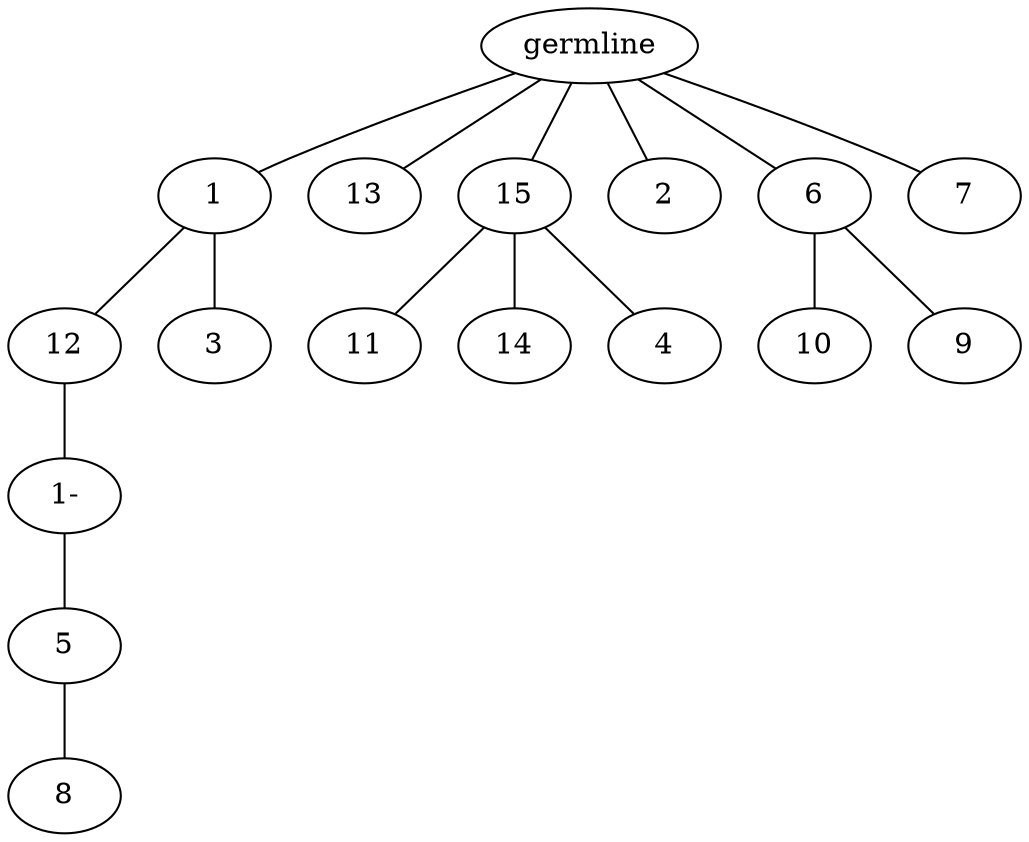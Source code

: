 graph tree {
    "140549586329808" [label="germline"];
    "140549586634736" [label="1"];
    "140549586273568" [label="12"];
    "140549586272512" [label="1-"];
    "140549586272752" [label="5"];
    "140549586274576" [label="8"];
    "140549586272992" [label="3"];
    "140549586634160" [label="13"];
    "140549586633200" [label="15"];
    "140549586275248" [label="11"];
    "140549586275680" [label="14"];
    "140549586274000" [label="4"];
    "140549586634064" [label="2"];
    "140549586273952" [label="6"];
    "140549586274048" [label="10"];
    "140549586275968" [label="9"];
    "140549586272848" [label="7"];
    "140549586329808" -- "140549586634736";
    "140549586329808" -- "140549586634160";
    "140549586329808" -- "140549586633200";
    "140549586329808" -- "140549586634064";
    "140549586329808" -- "140549586273952";
    "140549586329808" -- "140549586272848";
    "140549586634736" -- "140549586273568";
    "140549586634736" -- "140549586272992";
    "140549586273568" -- "140549586272512";
    "140549586272512" -- "140549586272752";
    "140549586272752" -- "140549586274576";
    "140549586633200" -- "140549586275248";
    "140549586633200" -- "140549586275680";
    "140549586633200" -- "140549586274000";
    "140549586273952" -- "140549586274048";
    "140549586273952" -- "140549586275968";
}
